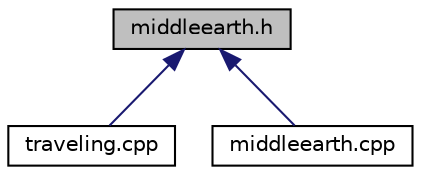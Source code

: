 digraph "middleearth.h"
{
  edge [fontname="Helvetica",fontsize="10",labelfontname="Helvetica",labelfontsize="10"];
  node [fontname="Helvetica",fontsize="10",shape=record];
  Node5 [label="middleearth.h",height=0.2,width=0.4,color="black", fillcolor="grey75", style="filled", fontcolor="black"];
  Node5 -> Node6 [dir="back",color="midnightblue",fontsize="10",style="solid",fontname="Helvetica"];
  Node6 [label="traveling.cpp",height=0.2,width=0.4,color="black", fillcolor="white", style="filled",URL="$a00002.html"];
  Node5 -> Node7 [dir="back",color="midnightblue",fontsize="10",style="solid",fontname="Helvetica"];
  Node7 [label="middleearth.cpp",height=0.2,width=0.4,color="black", fillcolor="white", style="filled",URL="$a00005.html"];
}
